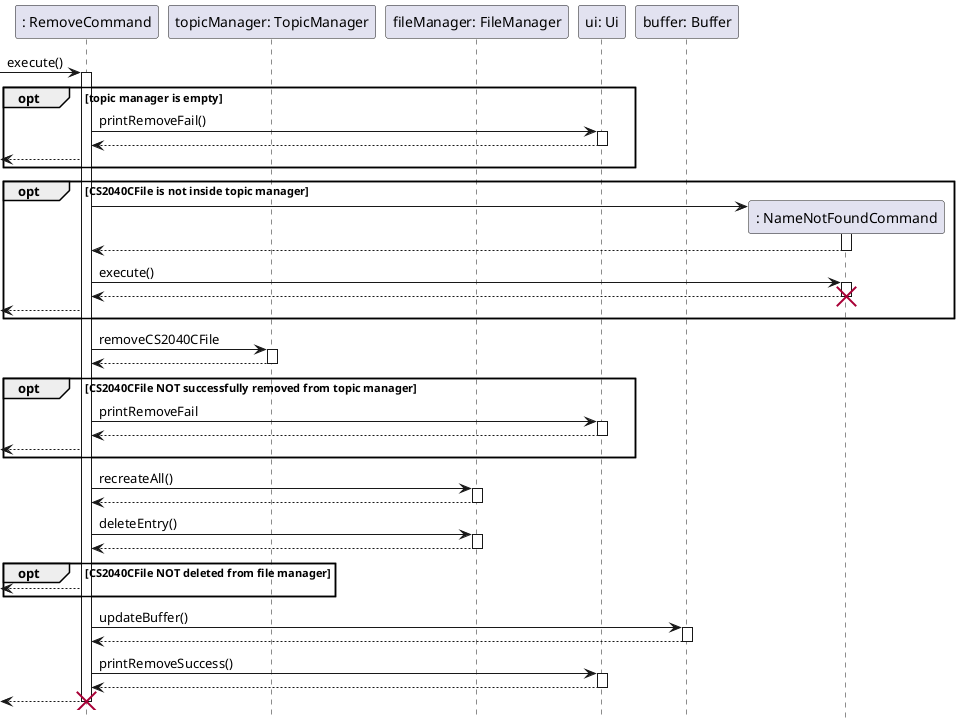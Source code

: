 @startuml
hide footbox
participant ": RemoveCommand" as r
participant "topicManager: TopicManager" as tm
participant "fileManager: FileManager" as fm
participant "ui: Ui" as ui
participant "buffer: Buffer" as b

-> r : execute()
activate r
    opt topic manager is empty
        r -> ui : printRemoveFail()
        activate ui
        return
        <-- r
    end

    opt CS2040CFile is not inside topic manager
        participant ": NameNotFoundCommand" as nn
        r -> nn **
        activate nn
        return

        r -> nn : execute()
        activate nn
        return
        destroy nn
        <-- r
    end

    r -> tm : removeCS2040CFile
    activate tm
    return

    opt CS2040CFile NOT successfully removed from topic manager
        r -> ui : printRemoveFail
        activate ui
        return
        <-- r
    end

    r -> fm : recreateAll()
    activate fm
    return

    r -> fm : deleteEntry()
    activate fm
    return

    opt CS2040CFile NOT deleted from file manager
        <-- r
    end

    r -> b : updateBuffer()
    activate b
    return

    r -> ui : printRemoveSuccess()
    activate ui
    return
    return
    destroy r

@enduml
